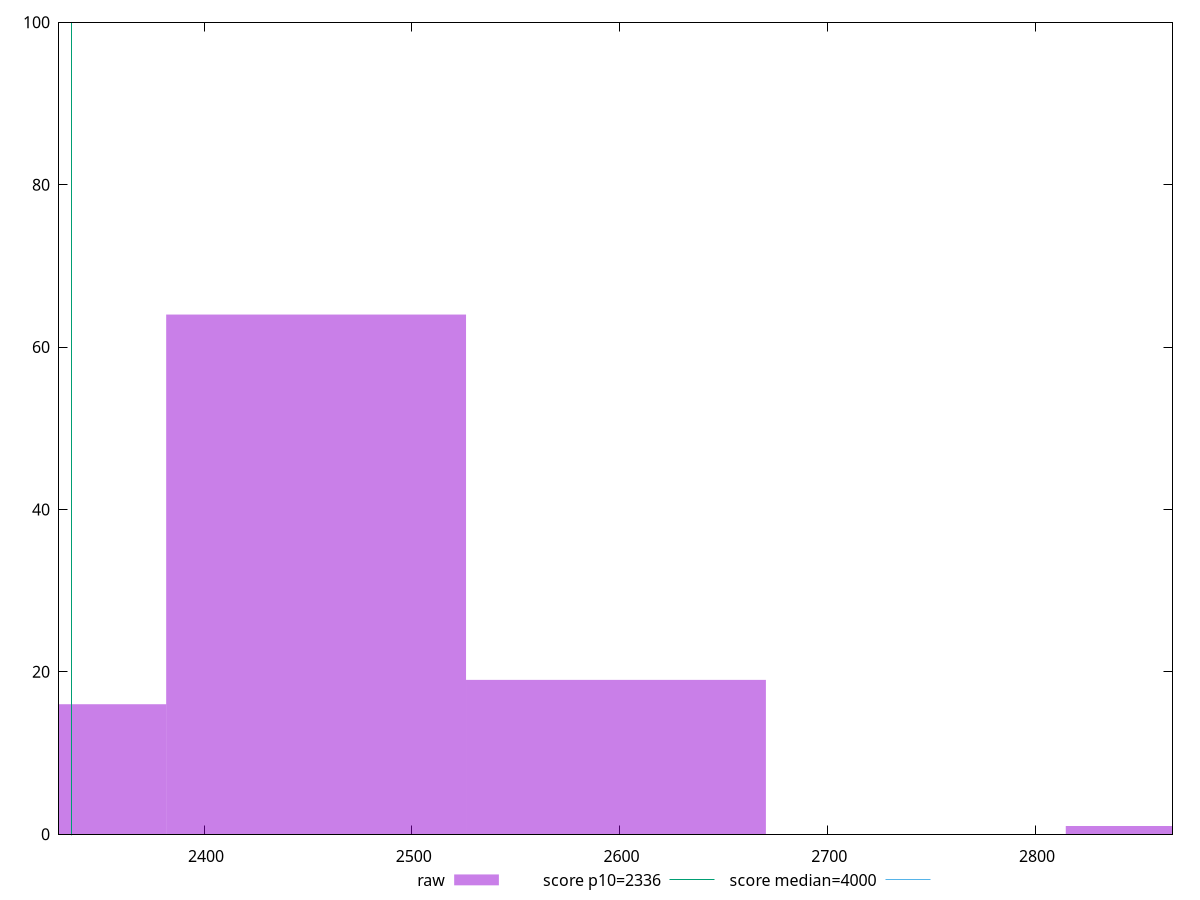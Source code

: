 reset

$raw <<EOF
2886.9516615674083 1
2598.2564954106674 19
2453.908912332297 64
2309.5613292539265 16
EOF

set key outside below
set boxwidth 144.3475830783704
set xrange [2330.147:2866.1575]
set yrange [0:100]
set trange [0:100]
set style fill transparent solid 0.5 noborder

set parametric
set terminal svg size 640, 490 enhanced background rgb 'white'
set output "report_00019_2021-02-10T18-14-37.922Z//first-contentful-paint/samples/pages/raw/histogram.svg"

plot $raw title "raw" with boxes, \
     2336,t title "score p10=2336", \
     4000,t title "score median=4000"

reset
